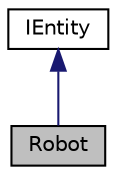digraph "Robot"
{
 // LATEX_PDF_SIZE
  edge [fontname="Helvetica",fontsize="10",labelfontname="Helvetica",labelfontsize="10"];
  node [fontname="Helvetica",fontsize="10",shape=record];
  Node1 [label="Robot",height=0.2,width=0.4,color="black", fillcolor="grey75", style="filled", fontcolor="black",tooltip="Represents a robot in a physical system."];
  Node2 -> Node1 [dir="back",color="midnightblue",fontsize="10",style="solid",fontname="Helvetica"];
  Node2 [label="IEntity",height=0.2,width=0.4,color="black", fillcolor="white", style="filled",URL="$classIEntity.html",tooltip="Represents an entity in a physical system."];
}
